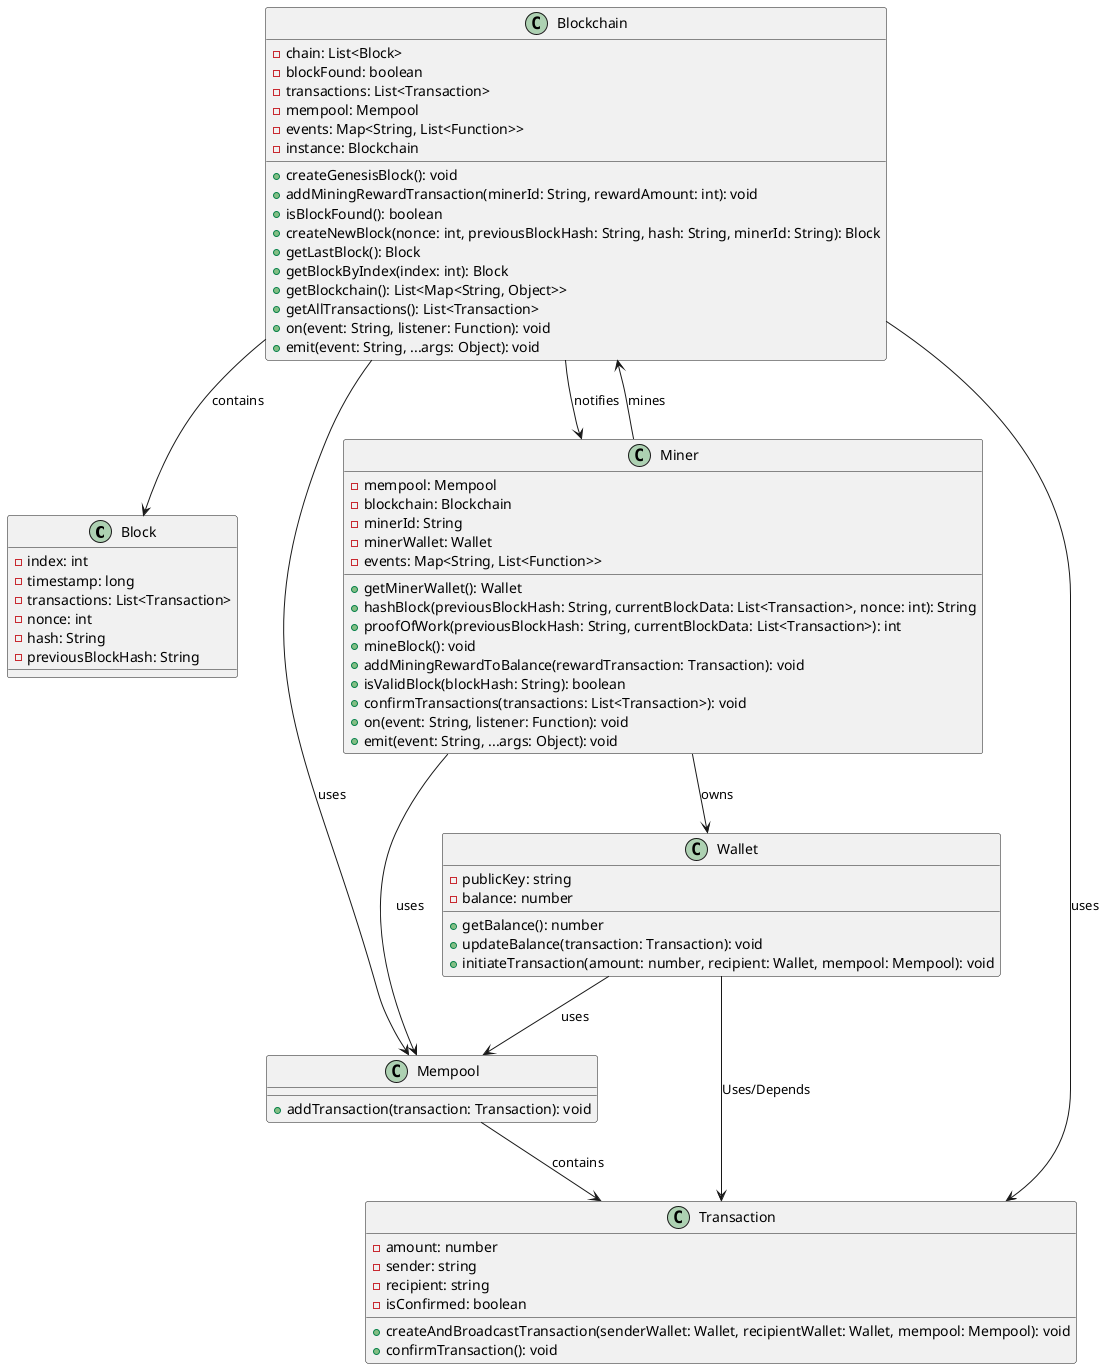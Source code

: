 @startuml

class Block {
  - index: int
  - timestamp: long
  - transactions: List<Transaction>
  - nonce: int
  - hash: String
  - previousBlockHash: String
}

class Blockchain {
  - chain: List<Block>
  - blockFound: boolean
  - transactions: List<Transaction>
  - mempool: Mempool
  - events: Map<String, List<Function>>
  - instance: Blockchain
  + createGenesisBlock(): void
  + addMiningRewardTransaction(minerId: String, rewardAmount: int): void
  + isBlockFound(): boolean
  + createNewBlock(nonce: int, previousBlockHash: String, hash: String, minerId: String): Block
  + getLastBlock(): Block
  + getBlockByIndex(index: int): Block
  + getBlockchain(): List<Map<String, Object>>
  + getAllTransactions(): List<Transaction>
  + on(event: String, listener: Function): void
  + emit(event: String, ...args: Object): void
}

class Mempool {
  + addTransaction(transaction: Transaction): void
}

class Miner {
  - mempool: Mempool
  - blockchain: Blockchain
  - minerId: String
  - minerWallet: Wallet
  - events: Map<String, List<Function>>
  + getMinerWallet(): Wallet
  + hashBlock(previousBlockHash: String, currentBlockData: List<Transaction>, nonce: int): String
  + proofOfWork(previousBlockHash: String, currentBlockData: List<Transaction>): int
  + mineBlock(): void
  + addMiningRewardToBalance(rewardTransaction: Transaction): void
  + isValidBlock(blockHash: String): boolean
  + confirmTransactions(transactions: List<Transaction>): void
  + on(event: String, listener: Function): void
  + emit(event: String, ...args: Object): void
}

class Wallet {
  - publicKey: string
  - balance: number
  + getBalance(): number
  + updateBalance(transaction: Transaction): void
  + initiateTransaction(amount: number, recipient: Wallet, mempool: Mempool): void
}

class Transaction {
  - amount: number
  - sender: string
  - recipient: string
  - isConfirmed: boolean
  + createAndBroadcastTransaction(senderWallet: Wallet, recipientWallet: Wallet, mempool: Mempool): void
  + confirmTransaction(): void
}

Blockchain --> Block : contains
Blockchain --> Mempool : uses
Blockchain --> Transaction : uses
Blockchain --> Miner : notifies
Mempool --> Transaction : contains
Miner --> Blockchain : mines
Miner --> Mempool : uses
Miner --> Wallet : owns
Wallet --> Transaction : Uses/Depends
Wallet --> Mempool : uses

@enduml



